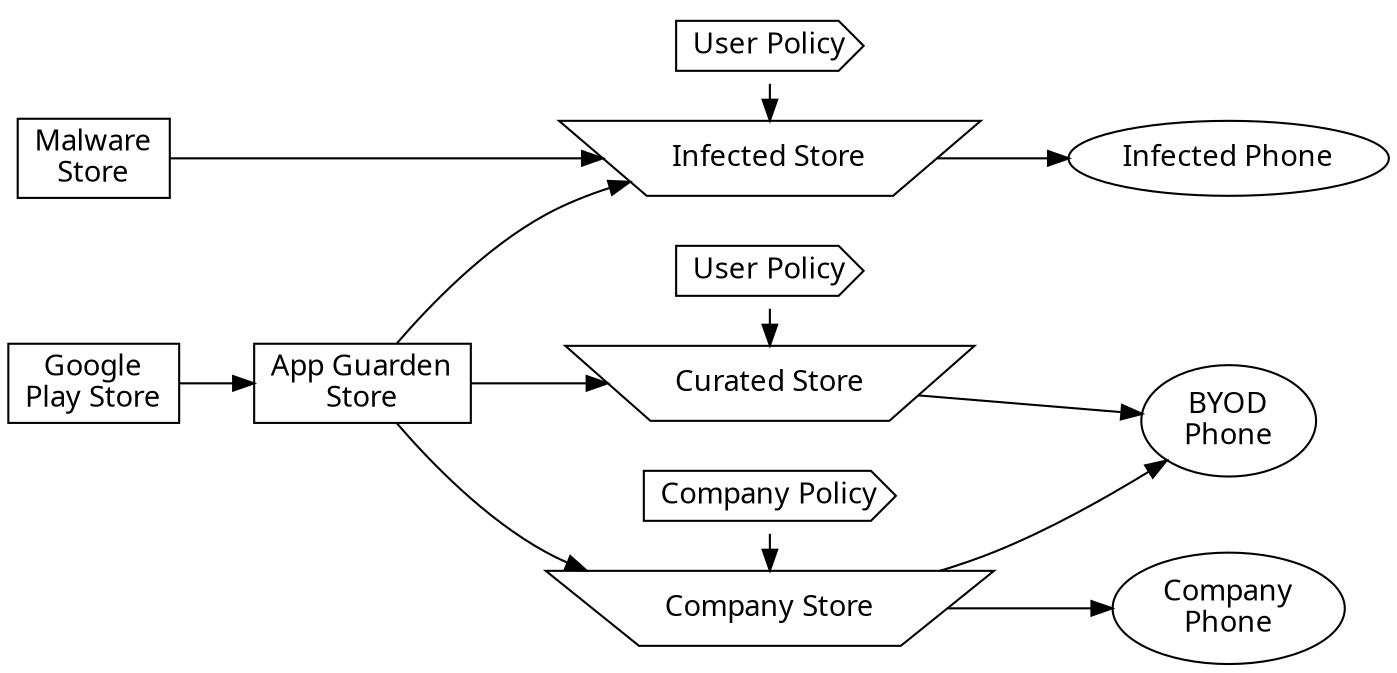 digraph appguardenstore {
  overlap = false;
  splines = true;
  rankdir = LR;

  PlayStore [label="Google\nPlay Store" shape=box          fontname="LMSans10-Regular"];
  MalwStore [label="Malware\nStore"     shape=box          fontname="LMSans10-Regular"];
  AGStore   [label="App Guarden\nStore" shape=box          fontname="LMSans10-Regular"];
  PStore1   [label="Infected Store"     shape=invtrapezium fontname="LMSans10-Regular"];
  PStore2   [label="Company Store"      shape=invtrapezium fontname="LMSans10-Regular"];
  PStore3   [label="Curated Store"      shape=invtrapezium fontname="LMSans10-Regular"];
  pol1      [label="User Policy"        shape=cds          fontname="LMSans10-Regular"];
  pol2      [label="Company Policy"     shape=cds          fontname="LMSans10-Regular"];
  pol3      [label="User Policy"        shape=cds          fontname="LMSans10-Regular"];
  phone1    [label="Infected Phone"     shape=oval         fontname="LMSans10-Regular"];
  phone2    [label="Company\nPhone"     shape=oval         fontname="LMSans10-Regular"];
  phone3    [label="BYOD\nPhone"        shape=oval         fontname="LMSans10-Regular"];
  
  PlayStore -> AGStore;
  MalwStore -> PStore1;
  AGStore   -> PStore1;
  AGStore   -> PStore2;
  AGStore   -> PStore3;
  pol1      -> PStore1 -> phone1;
  pol2      -> PStore2 -> phone2;
  pol3      -> PStore3 -> phone3;
  PStore2   -> phone3;

  {rank=same; pol1 PStore1} {rank=same pol2 PStore2} {rank=same pol3 PStore3}
  {rank=same; PlayStore MalwStore}

}


